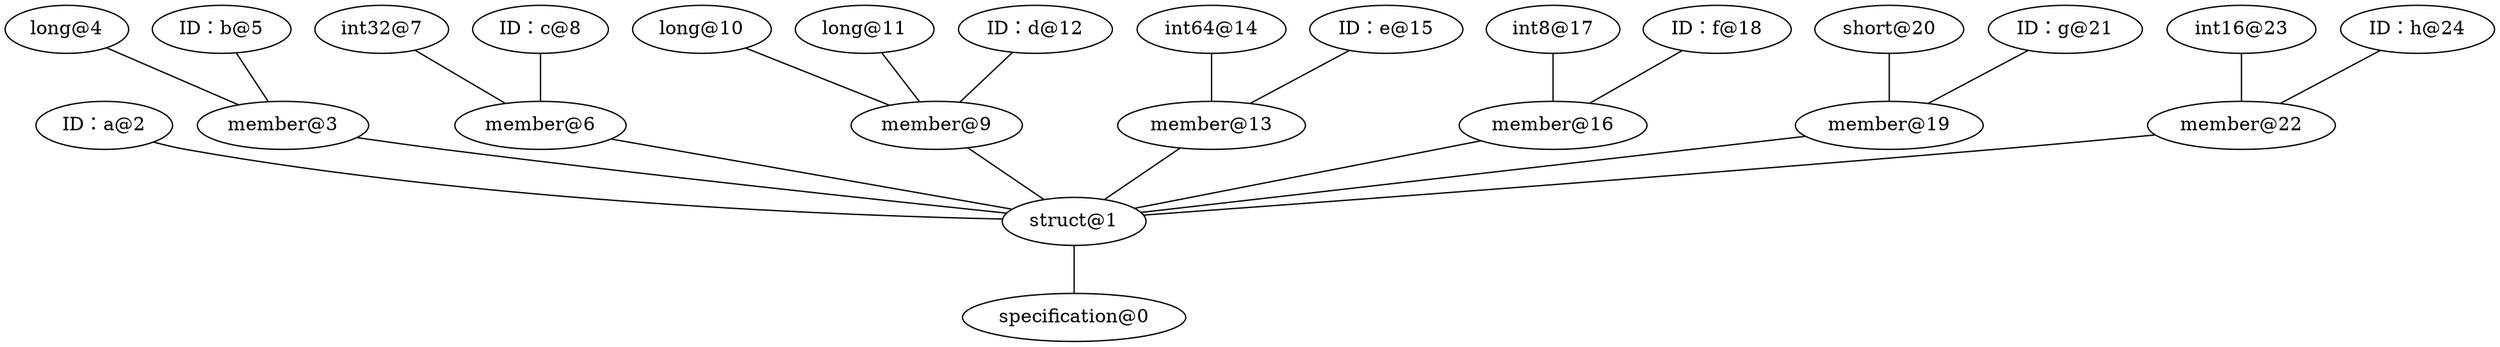 graph{
    { rank=same; "specification@0"}
    { rank=same; "struct@1"}
    { rank=same; "ID：a@2"; "member@3"; "member@6"; "member@9"; "member@13"; "member@16"; "member@19"; "member@22"}
    { rank=same; "long@4"; "ID：b@5"; "int32@7"; "ID：c@8"; "long@10"; "long@11"; "ID：d@12"; "int64@14"; "ID：e@15"; "int8@17"; "ID：f@18"; "short@20"; "ID：g@21"; "int16@23"; "ID：h@24"}

    "struct@1" -- "specification@0"
    "ID：a@2" -- "struct@1"
    "member@3" -- "struct@1"
    "long@4" -- "member@3"
    "ID：b@5" -- "member@3"
    "member@6" -- "struct@1"
    "int32@7" -- "member@6"
    "ID：c@8" -- "member@6"
    "member@9" -- "struct@1"
    "long@10" -- "member@9"
    "long@11" -- "member@9"
    "ID：d@12" -- "member@9"
    "member@13" -- "struct@1"
    "int64@14" -- "member@13"
    "ID：e@15" -- "member@13"
    "member@16" -- "struct@1"
    "int8@17" -- "member@16"
    "ID：f@18" -- "member@16"
    "member@19" -- "struct@1"
    "short@20" -- "member@19"
    "ID：g@21" -- "member@19"
    "member@22" -- "struct@1"
    "int16@23" -- "member@22"
    "ID：h@24" -- "member@22"
}